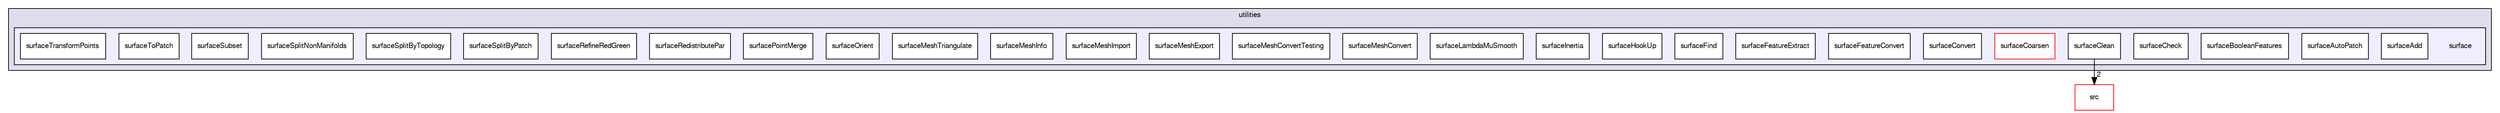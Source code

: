 digraph "applications/utilities/surface" {
  bgcolor=transparent;
  compound=true
  node [ fontsize="10", fontname="FreeSans"];
  edge [ labelfontsize="10", labelfontname="FreeSans"];
  subgraph clusterdir_a740ba71acc8f57051af57c325cf1aa6 {
    graph [ bgcolor="#ddddee", pencolor="black", label="utilities" fontname="FreeSans", fontsize="10", URL="dir_a740ba71acc8f57051af57c325cf1aa6.html"]
  subgraph clusterdir_f17de662d5fa06afbf0442aecb6ca0a0 {
    graph [ bgcolor="#eeeeff", pencolor="black", label="" URL="dir_f17de662d5fa06afbf0442aecb6ca0a0.html"];
    dir_f17de662d5fa06afbf0442aecb6ca0a0 [shape=plaintext label="surface"];
    dir_62de0816a820e6791e69657338ca7726 [shape=box label="surfaceAdd" color="black" fillcolor="white" style="filled" URL="dir_62de0816a820e6791e69657338ca7726.html"];
    dir_ad8ad5fde7305a1532d04a8becc3b46f [shape=box label="surfaceAutoPatch" color="black" fillcolor="white" style="filled" URL="dir_ad8ad5fde7305a1532d04a8becc3b46f.html"];
    dir_da04b1dc482135ffdc8123fc72ebcc53 [shape=box label="surfaceBooleanFeatures" color="black" fillcolor="white" style="filled" URL="dir_da04b1dc482135ffdc8123fc72ebcc53.html"];
    dir_c71d562e2ca04d0c83a937934a747b14 [shape=box label="surfaceCheck" color="black" fillcolor="white" style="filled" URL="dir_c71d562e2ca04d0c83a937934a747b14.html"];
    dir_7cd9d3a3d59af6524a622eff4b54f99c [shape=box label="surfaceClean" color="black" fillcolor="white" style="filled" URL="dir_7cd9d3a3d59af6524a622eff4b54f99c.html"];
    dir_1e29625a423bda95b0857c06358e6e7c [shape=box label="surfaceCoarsen" color="red" fillcolor="white" style="filled" URL="dir_1e29625a423bda95b0857c06358e6e7c.html"];
    dir_47b3bfddad36ed7d199fb721f1b77f04 [shape=box label="surfaceConvert" color="black" fillcolor="white" style="filled" URL="dir_47b3bfddad36ed7d199fb721f1b77f04.html"];
    dir_2dfb15651cbcd214f46dc5ecca5bd83c [shape=box label="surfaceFeatureConvert" color="black" fillcolor="white" style="filled" URL="dir_2dfb15651cbcd214f46dc5ecca5bd83c.html"];
    dir_3de2587fefae3b4dbc81e2c9b2592788 [shape=box label="surfaceFeatureExtract" color="black" fillcolor="white" style="filled" URL="dir_3de2587fefae3b4dbc81e2c9b2592788.html"];
    dir_49cc53a37affccc1a79719b45c86e7e9 [shape=box label="surfaceFind" color="black" fillcolor="white" style="filled" URL="dir_49cc53a37affccc1a79719b45c86e7e9.html"];
    dir_5d7ca5f64cde0d86afc72a144ce4a0b7 [shape=box label="surfaceHookUp" color="black" fillcolor="white" style="filled" URL="dir_5d7ca5f64cde0d86afc72a144ce4a0b7.html"];
    dir_ff653ffdf25780ed8044aeee4b53362f [shape=box label="surfaceInertia" color="black" fillcolor="white" style="filled" URL="dir_ff653ffdf25780ed8044aeee4b53362f.html"];
    dir_4e8e86f2a416b2cfc11a6f6855566162 [shape=box label="surfaceLambdaMuSmooth" color="black" fillcolor="white" style="filled" URL="dir_4e8e86f2a416b2cfc11a6f6855566162.html"];
    dir_7a8f523733843d64ad848dd66798be9b [shape=box label="surfaceMeshConvert" color="black" fillcolor="white" style="filled" URL="dir_7a8f523733843d64ad848dd66798be9b.html"];
    dir_6ab0bfd44497cd5c6e128be5e12c2b59 [shape=box label="surfaceMeshConvertTesting" color="black" fillcolor="white" style="filled" URL="dir_6ab0bfd44497cd5c6e128be5e12c2b59.html"];
    dir_de41fbe42dafa2f810d15a2923e335f9 [shape=box label="surfaceMeshExport" color="black" fillcolor="white" style="filled" URL="dir_de41fbe42dafa2f810d15a2923e335f9.html"];
    dir_0f86c9e7f458a02b9c71fe97439aa07b [shape=box label="surfaceMeshImport" color="black" fillcolor="white" style="filled" URL="dir_0f86c9e7f458a02b9c71fe97439aa07b.html"];
    dir_4250d70341b4272cd95f3cf65a0d247f [shape=box label="surfaceMeshInfo" color="black" fillcolor="white" style="filled" URL="dir_4250d70341b4272cd95f3cf65a0d247f.html"];
    dir_264d7d0bd79466671e85a5035d4eeef1 [shape=box label="surfaceMeshTriangulate" color="black" fillcolor="white" style="filled" URL="dir_264d7d0bd79466671e85a5035d4eeef1.html"];
    dir_fb3c40d5c43f6342c36bdfaedd3cf3bc [shape=box label="surfaceOrient" color="black" fillcolor="white" style="filled" URL="dir_fb3c40d5c43f6342c36bdfaedd3cf3bc.html"];
    dir_8880774f74c8afa9a4b3305069f83e4e [shape=box label="surfacePointMerge" color="black" fillcolor="white" style="filled" URL="dir_8880774f74c8afa9a4b3305069f83e4e.html"];
    dir_f5bb4bd4588a930c69efc319a3740c8f [shape=box label="surfaceRedistributePar" color="black" fillcolor="white" style="filled" URL="dir_f5bb4bd4588a930c69efc319a3740c8f.html"];
    dir_c116b04a12ad8b5a067e4fe9dee92182 [shape=box label="surfaceRefineRedGreen" color="black" fillcolor="white" style="filled" URL="dir_c116b04a12ad8b5a067e4fe9dee92182.html"];
    dir_67b00adf02ae9e318c4f4e62fae5f924 [shape=box label="surfaceSplitByPatch" color="black" fillcolor="white" style="filled" URL="dir_67b00adf02ae9e318c4f4e62fae5f924.html"];
    dir_9877b623e81fa21de4103f7c754e3b47 [shape=box label="surfaceSplitByTopology" color="black" fillcolor="white" style="filled" URL="dir_9877b623e81fa21de4103f7c754e3b47.html"];
    dir_ee972f15c860a9ec8ef6fc62c05021c3 [shape=box label="surfaceSplitNonManifolds" color="black" fillcolor="white" style="filled" URL="dir_ee972f15c860a9ec8ef6fc62c05021c3.html"];
    dir_f10a7b24f35920c617deb273d1a3dd3a [shape=box label="surfaceSubset" color="black" fillcolor="white" style="filled" URL="dir_f10a7b24f35920c617deb273d1a3dd3a.html"];
    dir_76cbec380bd62572a59947735986c7e4 [shape=box label="surfaceToPatch" color="black" fillcolor="white" style="filled" URL="dir_76cbec380bd62572a59947735986c7e4.html"];
    dir_70602f7e74b6a4457c05b93416b21b3c [shape=box label="surfaceTransformPoints" color="black" fillcolor="white" style="filled" URL="dir_70602f7e74b6a4457c05b93416b21b3c.html"];
  }
  }
  dir_68267d1309a1af8e8297ef4c3efbcdba [shape=box label="src" color="red" URL="dir_68267d1309a1af8e8297ef4c3efbcdba.html"];
  dir_7cd9d3a3d59af6524a622eff4b54f99c->dir_68267d1309a1af8e8297ef4c3efbcdba [headlabel="2", labeldistance=1.5 headhref="dir_000545_000577.html"];
}

